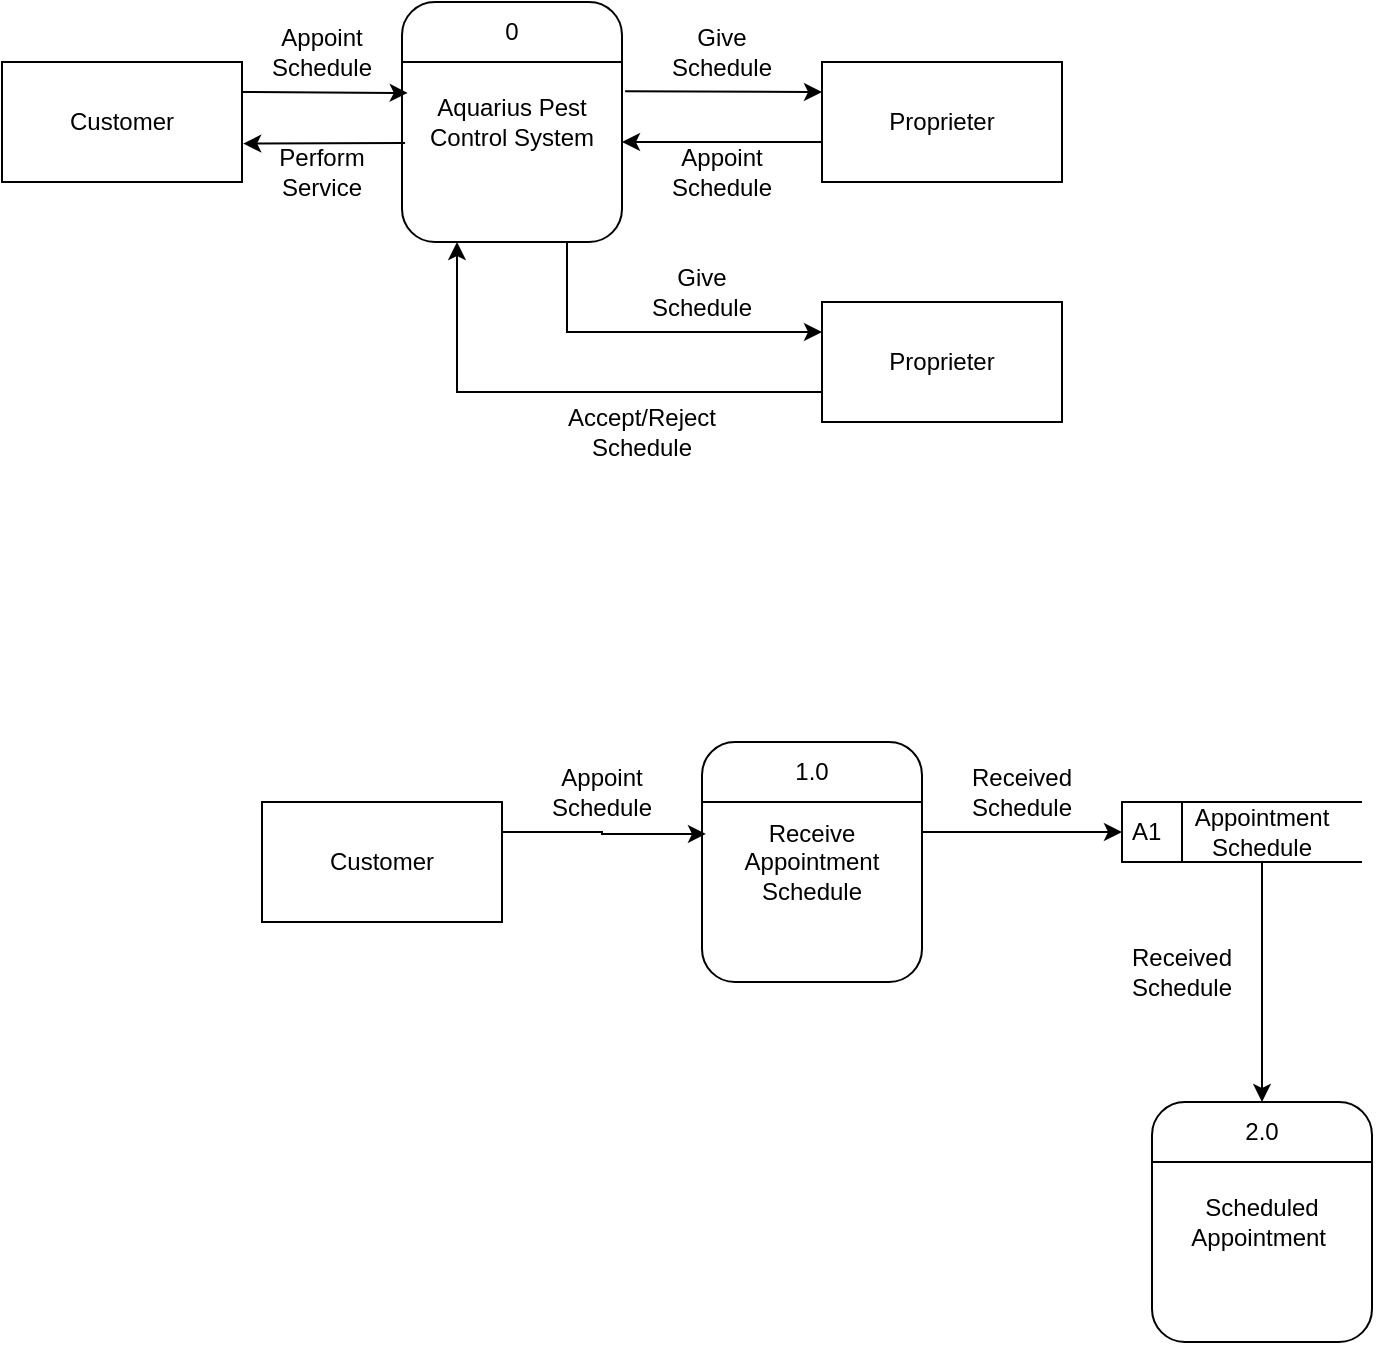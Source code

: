 <mxfile version="24.9.1">
  <diagram name="Page-1" id="nrZ8flM_sY24ld73uj93">
    <mxGraphModel dx="763" dy="446" grid="1" gridSize="10" guides="1" tooltips="1" connect="1" arrows="1" fold="1" page="1" pageScale="1" pageWidth="850" pageHeight="1100" math="0" shadow="0">
      <root>
        <mxCell id="0" />
        <mxCell id="1" parent="0" />
        <mxCell id="mO-xAQjlgf0KAZZDHfsd-2" style="edgeStyle=orthogonalEdgeStyle;rounded=0;orthogonalLoop=1;jettySize=auto;html=1;exitX=0.75;exitY=1;exitDx=0;exitDy=0;entryX=0;entryY=0.25;entryDx=0;entryDy=0;" edge="1" parent="1" source="dr37v-Of7VDJg59vq6-4-1" target="mO-xAQjlgf0KAZZDHfsd-1">
          <mxGeometry relative="1" as="geometry" />
        </mxCell>
        <mxCell id="dr37v-Of7VDJg59vq6-4-1" value="Aquarius Pest Control System" style="rounded=1;whiteSpace=wrap;html=1;" parent="1" vertex="1">
          <mxGeometry x="240" y="90" width="110" height="120" as="geometry" />
        </mxCell>
        <mxCell id="dr37v-Of7VDJg59vq6-4-2" value="" style="endArrow=none;html=1;rounded=0;entryX=1;entryY=0.25;entryDx=0;entryDy=0;exitX=0;exitY=0.25;exitDx=0;exitDy=0;" parent="1" source="dr37v-Of7VDJg59vq6-4-1" target="dr37v-Of7VDJg59vq6-4-1" edge="1">
          <mxGeometry width="50" height="50" relative="1" as="geometry">
            <mxPoint x="200" y="150" as="sourcePoint" />
            <mxPoint x="240" y="100" as="targetPoint" />
          </mxGeometry>
        </mxCell>
        <mxCell id="dr37v-Of7VDJg59vq6-4-3" value="0" style="text;html=1;align=center;verticalAlign=middle;whiteSpace=wrap;rounded=0;" parent="1" vertex="1">
          <mxGeometry x="265" y="90" width="60" height="30" as="geometry" />
        </mxCell>
        <mxCell id="dr37v-Of7VDJg59vq6-4-4" value="Customer" style="rounded=0;whiteSpace=wrap;html=1;" parent="1" vertex="1">
          <mxGeometry x="40" y="120" width="120" height="60" as="geometry" />
        </mxCell>
        <mxCell id="dr37v-Of7VDJg59vq6-4-5" value="Proprieter" style="rounded=0;whiteSpace=wrap;html=1;" parent="1" vertex="1">
          <mxGeometry x="450" y="120" width="120" height="60" as="geometry" />
        </mxCell>
        <mxCell id="dr37v-Of7VDJg59vq6-4-6" value="" style="endArrow=classic;html=1;rounded=0;exitX=1;exitY=0.25;exitDx=0;exitDy=0;entryX=0.026;entryY=0.379;entryDx=0;entryDy=0;entryPerimeter=0;" parent="1" source="dr37v-Of7VDJg59vq6-4-4" target="dr37v-Of7VDJg59vq6-4-1" edge="1">
          <mxGeometry width="50" height="50" relative="1" as="geometry">
            <mxPoint x="140" y="230" as="sourcePoint" />
            <mxPoint x="190" y="180" as="targetPoint" />
          </mxGeometry>
        </mxCell>
        <mxCell id="dr37v-Of7VDJg59vq6-4-7" value="" style="endArrow=classic;html=1;rounded=0;exitX=1.014;exitY=0.372;exitDx=0;exitDy=0;exitPerimeter=0;entryX=0;entryY=0.25;entryDx=0;entryDy=0;" parent="1" source="dr37v-Of7VDJg59vq6-4-1" target="dr37v-Of7VDJg59vq6-4-5" edge="1">
          <mxGeometry width="50" height="50" relative="1" as="geometry">
            <mxPoint x="210" y="150" as="sourcePoint" />
            <mxPoint x="260" y="100" as="targetPoint" />
          </mxGeometry>
        </mxCell>
        <mxCell id="dr37v-Of7VDJg59vq6-4-8" value="" style="endArrow=classic;html=1;rounded=0;exitX=0;exitY=0.667;exitDx=0;exitDy=0;exitPerimeter=0;" parent="1" source="dr37v-Of7VDJg59vq6-4-5" edge="1">
          <mxGeometry width="50" height="50" relative="1" as="geometry">
            <mxPoint x="420" y="240" as="sourcePoint" />
            <mxPoint x="350" y="160" as="targetPoint" />
          </mxGeometry>
        </mxCell>
        <mxCell id="dr37v-Of7VDJg59vq6-4-9" value="" style="endArrow=classic;html=1;rounded=0;entryX=1.005;entryY=0.68;entryDx=0;entryDy=0;entryPerimeter=0;exitX=0.014;exitY=0.587;exitDx=0;exitDy=0;exitPerimeter=0;" parent="1" source="dr37v-Of7VDJg59vq6-4-1" target="dr37v-Of7VDJg59vq6-4-4" edge="1">
          <mxGeometry width="50" height="50" relative="1" as="geometry">
            <mxPoint x="250" y="200" as="sourcePoint" />
            <mxPoint x="300" y="150" as="targetPoint" />
          </mxGeometry>
        </mxCell>
        <mxCell id="dr37v-Of7VDJg59vq6-4-10" value="Appoint Schedule" style="text;html=1;align=center;verticalAlign=middle;whiteSpace=wrap;rounded=0;" parent="1" vertex="1">
          <mxGeometry x="170" y="100" width="60" height="30" as="geometry" />
        </mxCell>
        <mxCell id="dr37v-Of7VDJg59vq6-4-11" value="Give Schedule" style="text;html=1;align=center;verticalAlign=middle;whiteSpace=wrap;rounded=0;" parent="1" vertex="1">
          <mxGeometry x="370" y="100" width="60" height="30" as="geometry" />
        </mxCell>
        <mxCell id="dr37v-Of7VDJg59vq6-4-12" value="Appoint Schedule" style="text;html=1;align=center;verticalAlign=middle;whiteSpace=wrap;rounded=0;" parent="1" vertex="1">
          <mxGeometry x="370" y="160" width="60" height="30" as="geometry" />
        </mxCell>
        <mxCell id="dr37v-Of7VDJg59vq6-4-13" value="Perform Service" style="text;html=1;align=center;verticalAlign=middle;whiteSpace=wrap;rounded=0;" parent="1" vertex="1">
          <mxGeometry x="170" y="160" width="60" height="30" as="geometry" />
        </mxCell>
        <mxCell id="mO-xAQjlgf0KAZZDHfsd-4" style="edgeStyle=orthogonalEdgeStyle;rounded=0;orthogonalLoop=1;jettySize=auto;html=1;exitX=0;exitY=0.75;exitDx=0;exitDy=0;entryX=0.25;entryY=1;entryDx=0;entryDy=0;" edge="1" parent="1" source="mO-xAQjlgf0KAZZDHfsd-1" target="dr37v-Of7VDJg59vq6-4-1">
          <mxGeometry relative="1" as="geometry" />
        </mxCell>
        <mxCell id="mO-xAQjlgf0KAZZDHfsd-1" value="Proprieter" style="rounded=0;whiteSpace=wrap;html=1;" vertex="1" parent="1">
          <mxGeometry x="450" y="240" width="120" height="60" as="geometry" />
        </mxCell>
        <mxCell id="mO-xAQjlgf0KAZZDHfsd-3" value="Give Schedule" style="text;html=1;align=center;verticalAlign=middle;whiteSpace=wrap;rounded=0;" vertex="1" parent="1">
          <mxGeometry x="360" y="220" width="60" height="30" as="geometry" />
        </mxCell>
        <mxCell id="mO-xAQjlgf0KAZZDHfsd-5" value="Accept/Reject Schedule" style="text;html=1;align=center;verticalAlign=middle;whiteSpace=wrap;rounded=0;" vertex="1" parent="1">
          <mxGeometry x="330" y="290" width="60" height="30" as="geometry" />
        </mxCell>
        <mxCell id="mO-xAQjlgf0KAZZDHfsd-6" value="Receive Appointment Schedule" style="rounded=1;whiteSpace=wrap;html=1;" vertex="1" parent="1">
          <mxGeometry x="390" y="460" width="110" height="120" as="geometry" />
        </mxCell>
        <mxCell id="mO-xAQjlgf0KAZZDHfsd-7" value="" style="endArrow=none;html=1;rounded=0;entryX=1;entryY=0.25;entryDx=0;entryDy=0;exitX=0;exitY=0.25;exitDx=0;exitDy=0;" edge="1" parent="1" source="mO-xAQjlgf0KAZZDHfsd-6" target="mO-xAQjlgf0KAZZDHfsd-6">
          <mxGeometry width="50" height="50" relative="1" as="geometry">
            <mxPoint x="350" y="520" as="sourcePoint" />
            <mxPoint x="390" y="470" as="targetPoint" />
          </mxGeometry>
        </mxCell>
        <mxCell id="mO-xAQjlgf0KAZZDHfsd-8" value="1.0" style="text;html=1;align=center;verticalAlign=middle;whiteSpace=wrap;rounded=0;" vertex="1" parent="1">
          <mxGeometry x="415" y="460" width="60" height="30" as="geometry" />
        </mxCell>
        <mxCell id="mO-xAQjlgf0KAZZDHfsd-9" value="Customer" style="rounded=0;whiteSpace=wrap;html=1;" vertex="1" parent="1">
          <mxGeometry x="170" y="490" width="120" height="60" as="geometry" />
        </mxCell>
        <mxCell id="mO-xAQjlgf0KAZZDHfsd-10" style="edgeStyle=orthogonalEdgeStyle;rounded=0;orthogonalLoop=1;jettySize=auto;html=1;exitX=1;exitY=0.25;exitDx=0;exitDy=0;entryX=0.018;entryY=0.383;entryDx=0;entryDy=0;entryPerimeter=0;" edge="1" parent="1" source="mO-xAQjlgf0KAZZDHfsd-9" target="mO-xAQjlgf0KAZZDHfsd-6">
          <mxGeometry relative="1" as="geometry" />
        </mxCell>
        <mxCell id="mO-xAQjlgf0KAZZDHfsd-11" value="Appoint Schedule" style="text;html=1;align=center;verticalAlign=middle;whiteSpace=wrap;rounded=0;" vertex="1" parent="1">
          <mxGeometry x="310" y="470" width="60" height="30" as="geometry" />
        </mxCell>
        <mxCell id="mO-xAQjlgf0KAZZDHfsd-12" value="A1" style="html=1;dashed=0;whiteSpace=wrap;shape=mxgraph.dfd.dataStoreID;align=left;spacingLeft=3;points=[[0,0],[0.5,0],[1,0],[0,0.5],[1,0.5],[0,1],[0.5,1],[1,1]];" vertex="1" parent="1">
          <mxGeometry x="600" y="490" width="120" height="30" as="geometry" />
        </mxCell>
        <mxCell id="mO-xAQjlgf0KAZZDHfsd-20" style="edgeStyle=orthogonalEdgeStyle;rounded=0;orthogonalLoop=1;jettySize=auto;html=1;exitX=0.5;exitY=1;exitDx=0;exitDy=0;entryX=0.5;entryY=0;entryDx=0;entryDy=0;" edge="1" parent="1" source="mO-xAQjlgf0KAZZDHfsd-13" target="mO-xAQjlgf0KAZZDHfsd-19">
          <mxGeometry relative="1" as="geometry" />
        </mxCell>
        <mxCell id="mO-xAQjlgf0KAZZDHfsd-13" value="Appointment Schedule" style="text;html=1;align=center;verticalAlign=middle;whiteSpace=wrap;rounded=0;" vertex="1" parent="1">
          <mxGeometry x="640" y="490" width="60" height="30" as="geometry" />
        </mxCell>
        <mxCell id="mO-xAQjlgf0KAZZDHfsd-14" value="" style="endArrow=classic;html=1;rounded=0;exitX=1.004;exitY=0.375;exitDx=0;exitDy=0;exitPerimeter=0;entryX=0;entryY=0.5;entryDx=0;entryDy=0;" edge="1" parent="1" source="mO-xAQjlgf0KAZZDHfsd-6" target="mO-xAQjlgf0KAZZDHfsd-12">
          <mxGeometry width="50" height="50" relative="1" as="geometry">
            <mxPoint x="460" y="440" as="sourcePoint" />
            <mxPoint x="510" y="390" as="targetPoint" />
          </mxGeometry>
        </mxCell>
        <mxCell id="mO-xAQjlgf0KAZZDHfsd-15" value="Received Schedule" style="text;html=1;align=center;verticalAlign=middle;whiteSpace=wrap;rounded=0;" vertex="1" parent="1">
          <mxGeometry x="520" y="470" width="60" height="30" as="geometry" />
        </mxCell>
        <mxCell id="mO-xAQjlgf0KAZZDHfsd-17" value="Scheduled Appointment&amp;nbsp;" style="rounded=1;whiteSpace=wrap;html=1;" vertex="1" parent="1">
          <mxGeometry x="615" y="640" width="110" height="120" as="geometry" />
        </mxCell>
        <mxCell id="mO-xAQjlgf0KAZZDHfsd-18" value="" style="endArrow=none;html=1;rounded=0;entryX=1;entryY=0.25;entryDx=0;entryDy=0;exitX=0;exitY=0.25;exitDx=0;exitDy=0;" edge="1" parent="1" source="mO-xAQjlgf0KAZZDHfsd-17" target="mO-xAQjlgf0KAZZDHfsd-17">
          <mxGeometry width="50" height="50" relative="1" as="geometry">
            <mxPoint x="575" y="700" as="sourcePoint" />
            <mxPoint x="615" y="650" as="targetPoint" />
          </mxGeometry>
        </mxCell>
        <mxCell id="mO-xAQjlgf0KAZZDHfsd-19" value="2.0" style="text;html=1;align=center;verticalAlign=middle;whiteSpace=wrap;rounded=0;" vertex="1" parent="1">
          <mxGeometry x="640" y="640" width="60" height="30" as="geometry" />
        </mxCell>
        <mxCell id="mO-xAQjlgf0KAZZDHfsd-21" value="Received Schedule" style="text;html=1;align=center;verticalAlign=middle;whiteSpace=wrap;rounded=0;" vertex="1" parent="1">
          <mxGeometry x="600" y="560" width="60" height="30" as="geometry" />
        </mxCell>
      </root>
    </mxGraphModel>
  </diagram>
</mxfile>
